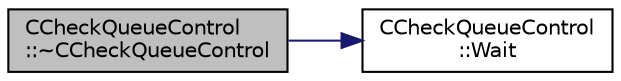 digraph "CCheckQueueControl::~CCheckQueueControl"
{
  edge [fontname="Helvetica",fontsize="10",labelfontname="Helvetica",labelfontsize="10"];
  node [fontname="Helvetica",fontsize="10",shape=record];
  rankdir="LR";
  Node2 [label="CCheckQueueControl\l::~CCheckQueueControl",height=0.2,width=0.4,color="black", fillcolor="grey75", style="filled", fontcolor="black"];
  Node2 -> Node3 [color="midnightblue",fontsize="10",style="solid",fontname="Helvetica"];
  Node3 [label="CCheckQueueControl\l::Wait",height=0.2,width=0.4,color="black", fillcolor="white", style="filled",URL="$class_c_check_queue_control.html#ab31d809a76b876d21608c0c5d0e3baf0"];
}
